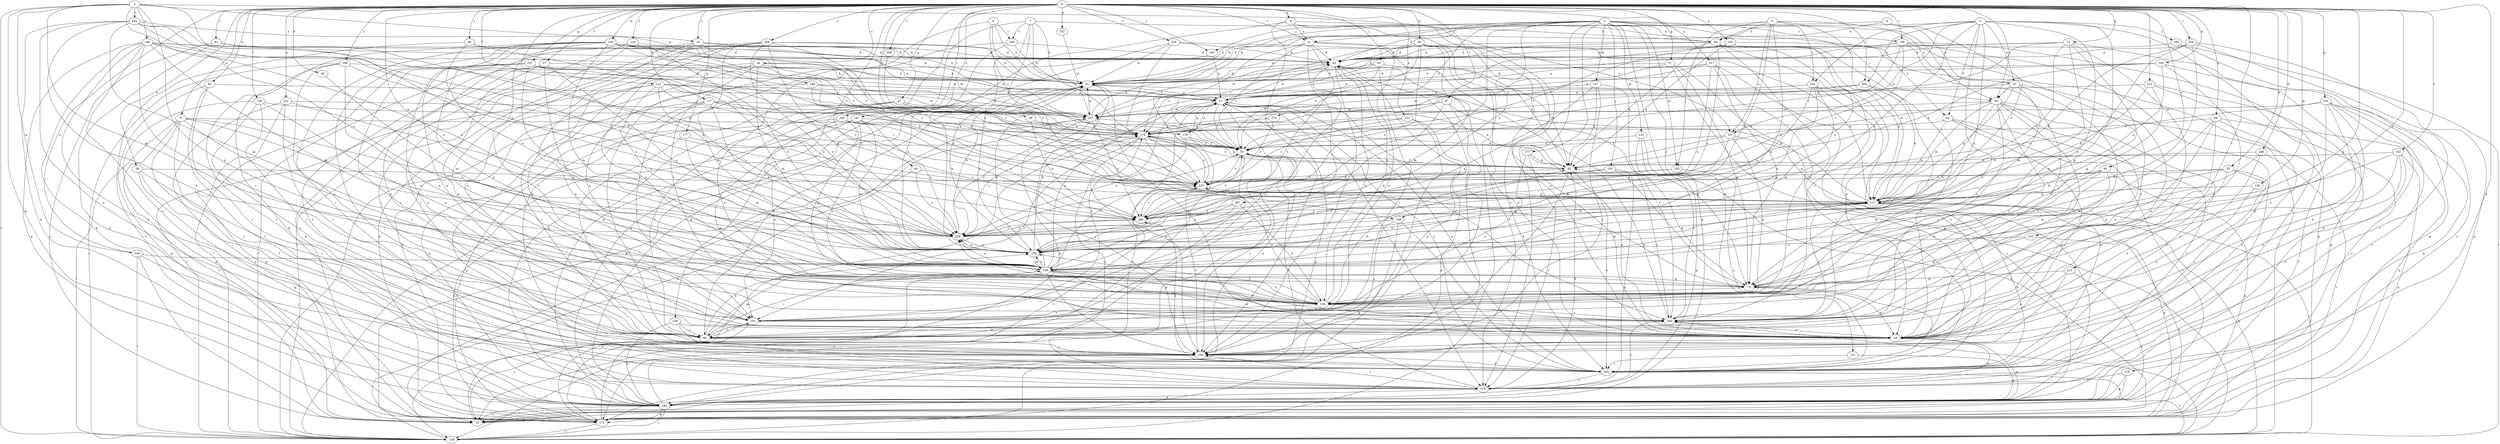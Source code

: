 strict digraph  {
0;
1;
2;
3;
4;
5;
6;
7;
8;
9;
10;
11;
17;
21;
23;
24;
31;
32;
35;
36;
39;
42;
43;
46;
49;
53;
54;
57;
59;
61;
63;
65;
67;
69;
71;
73;
75;
83;
84;
85;
87;
93;
95;
96;
99;
100;
103;
105;
106;
109;
116;
117;
122;
125;
128;
129;
130;
131;
135;
137;
139;
141;
145;
146;
150;
153;
155;
161;
162;
163;
167;
168;
169;
170;
171;
177;
182;
183;
185;
190;
191;
193;
194;
198;
200;
203;
205;
209;
210;
213;
215;
217;
224;
226;
229;
234;
236;
237;
239;
246;
247;
250;
251;
258;
259;
267;
268;
273;
277;
279;
0 -> 8  [label=a];
0 -> 9  [label=a];
0 -> 17  [label=b];
0 -> 23  [label=c];
0 -> 24  [label=c];
0 -> 31  [label=c];
0 -> 35  [label=d];
0 -> 36  [label=d];
0 -> 39  [label=d];
0 -> 42  [label=d];
0 -> 46  [label=e];
0 -> 49  [label=e];
0 -> 57  [label=f];
0 -> 59  [label=f];
0 -> 61  [label=f];
0 -> 67  [label=g];
0 -> 69  [label=g];
0 -> 71  [label=g];
0 -> 73  [label=g];
0 -> 75  [label=g];
0 -> 83  [label=h];
0 -> 87  [label=i];
0 -> 93  [label=i];
0 -> 95  [label=i];
0 -> 99  [label=j];
0 -> 100  [label=j];
0 -> 109  [label=k];
0 -> 116  [label=k];
0 -> 122  [label=l];
0 -> 125  [label=l];
0 -> 128  [label=l];
0 -> 130  [label=m];
0 -> 141  [label=n];
0 -> 145  [label=n];
0 -> 153  [label=o];
0 -> 155  [label=o];
0 -> 162  [label=p];
0 -> 163  [label=p];
0 -> 167  [label=p];
0 -> 177  [label=q];
0 -> 182  [label=q];
0 -> 185  [label=r];
0 -> 190  [label=r];
0 -> 198  [label=s];
0 -> 200  [label=s];
0 -> 209  [label=t];
0 -> 210  [label=t];
0 -> 213  [label=t];
0 -> 217  [label=u];
0 -> 224  [label=u];
0 -> 226  [label=u];
0 -> 229  [label=v];
0 -> 234  [label=v];
0 -> 239  [label=w];
0 -> 246  [label=w];
0 -> 250  [label=x];
0 -> 251  [label=x];
0 -> 258  [label=x];
0 -> 259  [label=y];
1 -> 10  [label=a];
1 -> 21  [label=b];
1 -> 31  [label=c];
1 -> 43  [label=d];
1 -> 63  [label=f];
1 -> 84  [label=h];
1 -> 100  [label=j];
1 -> 103  [label=j];
1 -> 105  [label=j];
1 -> 131  [label=m];
1 -> 135  [label=m];
1 -> 137  [label=m];
1 -> 183  [label=q];
1 -> 190  [label=r];
1 -> 215  [label=t];
1 -> 267  [label=y];
1 -> 268  [label=y];
1 -> 273  [label=z];
1 -> 277  [label=z];
2 -> 53  [label=e];
2 -> 129  [label=l];
2 -> 139  [label=m];
2 -> 145  [label=n];
2 -> 146  [label=n];
2 -> 150  [label=n];
2 -> 168  [label=p];
2 -> 183  [label=q];
2 -> 191  [label=r];
2 -> 226  [label=u];
2 -> 268  [label=y];
3 -> 10  [label=a];
3 -> 21  [label=b];
3 -> 53  [label=e];
3 -> 63  [label=f];
3 -> 75  [label=g];
3 -> 150  [label=n];
3 -> 161  [label=o];
3 -> 193  [label=r];
3 -> 200  [label=s];
3 -> 203  [label=s];
3 -> 215  [label=t];
3 -> 258  [label=x];
3 -> 268  [label=y];
4 -> 10  [label=a];
4 -> 21  [label=b];
4 -> 84  [label=h];
4 -> 117  [label=k];
5 -> 21  [label=b];
5 -> 53  [label=e];
5 -> 84  [label=h];
5 -> 95  [label=i];
5 -> 105  [label=j];
5 -> 117  [label=k];
5 -> 139  [label=m];
5 -> 169  [label=p];
5 -> 193  [label=r];
6 -> 21  [label=b];
6 -> 65  [label=f];
6 -> 194  [label=r];
6 -> 236  [label=v];
6 -> 279  [label=z];
7 -> 21  [label=b];
7 -> 84  [label=h];
7 -> 169  [label=p];
7 -> 183  [label=q];
7 -> 236  [label=v];
7 -> 258  [label=x];
7 -> 279  [label=z];
8 -> 31  [label=c];
8 -> 54  [label=e];
8 -> 95  [label=i];
8 -> 106  [label=j];
8 -> 183  [label=q];
8 -> 205  [label=s];
9 -> 32  [label=c];
9 -> 106  [label=j];
9 -> 129  [label=l];
9 -> 170  [label=p];
9 -> 194  [label=r];
9 -> 215  [label=t];
9 -> 226  [label=u];
9 -> 258  [label=x];
10 -> 54  [label=e];
10 -> 95  [label=i];
10 -> 96  [label=i];
10 -> 117  [label=k];
10 -> 150  [label=n];
10 -> 247  [label=w];
11 -> 43  [label=d];
11 -> 65  [label=f];
11 -> 106  [label=j];
11 -> 170  [label=p];
11 -> 171  [label=p];
11 -> 194  [label=r];
11 -> 205  [label=s];
11 -> 215  [label=t];
11 -> 247  [label=w];
17 -> 65  [label=f];
17 -> 96  [label=i];
17 -> 129  [label=l];
17 -> 161  [label=o];
17 -> 247  [label=w];
17 -> 258  [label=x];
17 -> 279  [label=z];
21 -> 11  [label=a];
21 -> 96  [label=i];
21 -> 171  [label=p];
21 -> 258  [label=x];
23 -> 43  [label=d];
23 -> 65  [label=f];
23 -> 106  [label=j];
23 -> 150  [label=n];
23 -> 161  [label=o];
23 -> 247  [label=w];
23 -> 279  [label=z];
24 -> 21  [label=b];
24 -> 65  [label=f];
24 -> 96  [label=i];
24 -> 139  [label=m];
24 -> 171  [label=p];
24 -> 205  [label=s];
24 -> 237  [label=v];
31 -> 43  [label=d];
31 -> 65  [label=f];
31 -> 96  [label=i];
31 -> 117  [label=k];
31 -> 161  [label=o];
31 -> 237  [label=v];
31 -> 258  [label=x];
32 -> 21  [label=b];
32 -> 279  [label=z];
35 -> 54  [label=e];
35 -> 106  [label=j];
35 -> 117  [label=k];
35 -> 205  [label=s];
35 -> 237  [label=v];
35 -> 258  [label=x];
36 -> 21  [label=b];
36 -> 43  [label=d];
36 -> 54  [label=e];
36 -> 65  [label=f];
36 -> 129  [label=l];
36 -> 139  [label=m];
36 -> 215  [label=t];
36 -> 268  [label=y];
36 -> 279  [label=z];
39 -> 96  [label=i];
39 -> 183  [label=q];
39 -> 215  [label=t];
39 -> 237  [label=v];
42 -> 139  [label=m];
43 -> 21  [label=b];
43 -> 54  [label=e];
43 -> 106  [label=j];
43 -> 129  [label=l];
43 -> 150  [label=n];
43 -> 161  [label=o];
43 -> 183  [label=q];
46 -> 171  [label=p];
46 -> 226  [label=u];
46 -> 237  [label=v];
49 -> 75  [label=g];
49 -> 139  [label=m];
49 -> 150  [label=n];
49 -> 171  [label=p];
49 -> 194  [label=r];
49 -> 237  [label=v];
53 -> 65  [label=f];
53 -> 85  [label=h];
53 -> 117  [label=k];
53 -> 150  [label=n];
53 -> 258  [label=x];
54 -> 21  [label=b];
54 -> 106  [label=j];
54 -> 183  [label=q];
57 -> 21  [label=b];
57 -> 75  [label=g];
57 -> 96  [label=i];
57 -> 129  [label=l];
57 -> 161  [label=o];
57 -> 205  [label=s];
57 -> 258  [label=x];
59 -> 268  [label=y];
59 -> 279  [label=z];
61 -> 32  [label=c];
61 -> 43  [label=d];
61 -> 183  [label=q];
61 -> 268  [label=y];
63 -> 32  [label=c];
63 -> 117  [label=k];
63 -> 205  [label=s];
63 -> 215  [label=t];
63 -> 279  [label=z];
65 -> 32  [label=c];
65 -> 85  [label=h];
65 -> 106  [label=j];
65 -> 171  [label=p];
65 -> 237  [label=v];
67 -> 65  [label=f];
67 -> 96  [label=i];
67 -> 150  [label=n];
67 -> 183  [label=q];
67 -> 237  [label=v];
67 -> 247  [label=w];
69 -> 54  [label=e];
69 -> 150  [label=n];
69 -> 161  [label=o];
69 -> 171  [label=p];
69 -> 205  [label=s];
69 -> 279  [label=z];
71 -> 21  [label=b];
71 -> 65  [label=f];
71 -> 75  [label=g];
71 -> 129  [label=l];
71 -> 205  [label=s];
73 -> 11  [label=a];
73 -> 43  [label=d];
73 -> 65  [label=f];
73 -> 75  [label=g];
73 -> 96  [label=i];
73 -> 117  [label=k];
73 -> 139  [label=m];
73 -> 183  [label=q];
75 -> 43  [label=d];
75 -> 54  [label=e];
75 -> 150  [label=n];
75 -> 205  [label=s];
83 -> 11  [label=a];
83 -> 106  [label=j];
83 -> 171  [label=p];
83 -> 215  [label=t];
84 -> 43  [label=d];
84 -> 54  [label=e];
84 -> 85  [label=h];
84 -> 117  [label=k];
84 -> 150  [label=n];
84 -> 194  [label=r];
84 -> 226  [label=u];
84 -> 247  [label=w];
85 -> 11  [label=a];
85 -> 65  [label=f];
85 -> 106  [label=j];
85 -> 205  [label=s];
85 -> 237  [label=v];
85 -> 247  [label=w];
85 -> 279  [label=z];
87 -> 75  [label=g];
87 -> 106  [label=j];
87 -> 247  [label=w];
87 -> 258  [label=x];
87 -> 279  [label=z];
93 -> 21  [label=b];
93 -> 65  [label=f];
93 -> 85  [label=h];
93 -> 96  [label=i];
93 -> 279  [label=z];
95 -> 32  [label=c];
95 -> 54  [label=e];
95 -> 85  [label=h];
95 -> 96  [label=i];
95 -> 106  [label=j];
95 -> 117  [label=k];
95 -> 194  [label=r];
95 -> 205  [label=s];
95 -> 247  [label=w];
95 -> 258  [label=x];
96 -> 106  [label=j];
96 -> 139  [label=m];
96 -> 161  [label=o];
96 -> 258  [label=x];
99 -> 32  [label=c];
99 -> 43  [label=d];
99 -> 226  [label=u];
99 -> 268  [label=y];
100 -> 11  [label=a];
100 -> 183  [label=q];
103 -> 75  [label=g];
103 -> 183  [label=q];
103 -> 194  [label=r];
103 -> 237  [label=v];
103 -> 258  [label=x];
105 -> 205  [label=s];
105 -> 237  [label=v];
105 -> 268  [label=y];
106 -> 129  [label=l];
106 -> 205  [label=s];
106 -> 237  [label=v];
109 -> 11  [label=a];
109 -> 21  [label=b];
109 -> 85  [label=h];
109 -> 117  [label=k];
109 -> 194  [label=r];
109 -> 215  [label=t];
116 -> 32  [label=c];
116 -> 183  [label=q];
116 -> 215  [label=t];
117 -> 21  [label=b];
117 -> 129  [label=l];
117 -> 139  [label=m];
117 -> 171  [label=p];
117 -> 194  [label=r];
117 -> 258  [label=x];
117 -> 268  [label=y];
122 -> 11  [label=a];
122 -> 129  [label=l];
122 -> 150  [label=n];
122 -> 226  [label=u];
122 -> 237  [label=v];
122 -> 247  [label=w];
122 -> 258  [label=x];
125 -> 11  [label=a];
125 -> 32  [label=c];
125 -> 117  [label=k];
125 -> 150  [label=n];
125 -> 183  [label=q];
128 -> 96  [label=i];
128 -> 106  [label=j];
128 -> 150  [label=n];
128 -> 171  [label=p];
128 -> 247  [label=w];
129 -> 117  [label=k];
129 -> 194  [label=r];
129 -> 247  [label=w];
130 -> 54  [label=e];
130 -> 117  [label=k];
131 -> 183  [label=q];
131 -> 205  [label=s];
135 -> 65  [label=f];
135 -> 171  [label=p];
135 -> 183  [label=q];
135 -> 194  [label=r];
137 -> 11  [label=a];
137 -> 85  [label=h];
137 -> 106  [label=j];
137 -> 194  [label=r];
137 -> 258  [label=x];
139 -> 11  [label=a];
139 -> 21  [label=b];
139 -> 54  [label=e];
139 -> 65  [label=f];
139 -> 75  [label=g];
139 -> 96  [label=i];
139 -> 106  [label=j];
139 -> 117  [label=k];
139 -> 150  [label=n];
139 -> 171  [label=p];
139 -> 194  [label=r];
139 -> 226  [label=u];
139 -> 258  [label=x];
141 -> 54  [label=e];
141 -> 129  [label=l];
141 -> 139  [label=m];
141 -> 150  [label=n];
141 -> 226  [label=u];
141 -> 279  [label=z];
145 -> 32  [label=c];
145 -> 106  [label=j];
145 -> 129  [label=l];
145 -> 139  [label=m];
146 -> 21  [label=b];
146 -> 43  [label=d];
146 -> 65  [label=f];
146 -> 117  [label=k];
146 -> 139  [label=m];
146 -> 171  [label=p];
146 -> 183  [label=q];
146 -> 194  [label=r];
146 -> 205  [label=s];
146 -> 215  [label=t];
150 -> 43  [label=d];
150 -> 85  [label=h];
150 -> 161  [label=o];
150 -> 194  [label=r];
150 -> 226  [label=u];
150 -> 237  [label=v];
150 -> 258  [label=x];
153 -> 54  [label=e];
153 -> 75  [label=g];
153 -> 85  [label=h];
153 -> 96  [label=i];
153 -> 171  [label=p];
153 -> 205  [label=s];
155 -> 75  [label=g];
155 -> 171  [label=p];
155 -> 258  [label=x];
161 -> 11  [label=a];
161 -> 32  [label=c];
161 -> 96  [label=i];
162 -> 247  [label=w];
163 -> 43  [label=d];
163 -> 65  [label=f];
163 -> 85  [label=h];
163 -> 129  [label=l];
163 -> 194  [label=r];
163 -> 247  [label=w];
163 -> 268  [label=y];
167 -> 11  [label=a];
167 -> 21  [label=b];
167 -> 54  [label=e];
167 -> 129  [label=l];
167 -> 161  [label=o];
167 -> 226  [label=u];
167 -> 258  [label=x];
167 -> 279  [label=z];
168 -> 11  [label=a];
168 -> 75  [label=g];
168 -> 117  [label=k];
168 -> 247  [label=w];
169 -> 96  [label=i];
169 -> 183  [label=q];
169 -> 205  [label=s];
169 -> 226  [label=u];
170 -> 11  [label=a];
170 -> 65  [label=f];
170 -> 129  [label=l];
170 -> 226  [label=u];
171 -> 129  [label=l];
171 -> 237  [label=v];
177 -> 65  [label=f];
177 -> 96  [label=i];
177 -> 139  [label=m];
182 -> 54  [label=e];
182 -> 106  [label=j];
182 -> 150  [label=n];
182 -> 183  [label=q];
182 -> 194  [label=r];
182 -> 215  [label=t];
182 -> 237  [label=v];
182 -> 247  [label=w];
183 -> 11  [label=a];
183 -> 32  [label=c];
183 -> 129  [label=l];
183 -> 171  [label=p];
185 -> 75  [label=g];
185 -> 161  [label=o];
185 -> 171  [label=p];
185 -> 237  [label=v];
185 -> 268  [label=y];
185 -> 279  [label=z];
190 -> 21  [label=b];
190 -> 43  [label=d];
190 -> 54  [label=e];
190 -> 65  [label=f];
190 -> 171  [label=p];
190 -> 194  [label=r];
190 -> 205  [label=s];
190 -> 237  [label=v];
191 -> 54  [label=e];
191 -> 117  [label=k];
191 -> 139  [label=m];
191 -> 183  [label=q];
191 -> 205  [label=s];
191 -> 226  [label=u];
191 -> 268  [label=y];
191 -> 23  [label=t];
193 -> 11  [label=a];
193 -> 32  [label=c];
193 -> 139  [label=m];
193 -> 183  [label=q];
193 -> 226  [label=u];
193 -> 247  [label=w];
193 -> 258  [label=x];
194 -> 54  [label=e];
194 -> 85  [label=h];
198 -> 21  [label=b];
198 -> 129  [label=l];
198 -> 150  [label=n];
198 -> 161  [label=o];
198 -> 205  [label=s];
198 -> 226  [label=u];
200 -> 11  [label=a];
200 -> 54  [label=e];
200 -> 117  [label=k];
200 -> 279  [label=z];
203 -> 43  [label=d];
203 -> 129  [label=l];
203 -> 171  [label=p];
205 -> 11  [label=a];
205 -> 117  [label=k];
205 -> 129  [label=l];
205 -> 215  [label=t];
205 -> 268  [label=y];
209 -> 237  [label=v];
210 -> 43  [label=d];
210 -> 106  [label=j];
210 -> 129  [label=l];
210 -> 171  [label=p];
210 -> 258  [label=x];
213 -> 32  [label=c];
213 -> 54  [label=e];
213 -> 75  [label=g];
213 -> 106  [label=j];
215 -> 54  [label=e];
215 -> 65  [label=f];
215 -> 85  [label=h];
215 -> 106  [label=j];
215 -> 183  [label=q];
215 -> 194  [label=r];
215 -> 279  [label=z];
217 -> 21  [label=b];
217 -> 75  [label=g];
217 -> 106  [label=j];
217 -> 205  [label=s];
217 -> 226  [label=u];
217 -> 279  [label=z];
224 -> 32  [label=c];
224 -> 96  [label=i];
224 -> 171  [label=p];
224 -> 226  [label=u];
224 -> 247  [label=w];
226 -> 21  [label=b];
226 -> 237  [label=v];
226 -> 258  [label=x];
226 -> 268  [label=y];
226 -> 279  [label=z];
229 -> 21  [label=b];
229 -> 43  [label=d];
229 -> 85  [label=h];
229 -> 183  [label=q];
229 -> 279  [label=z];
234 -> 32  [label=c];
234 -> 43  [label=d];
234 -> 117  [label=k];
234 -> 150  [label=n];
234 -> 171  [label=p];
234 -> 258  [label=x];
236 -> 21  [label=b];
236 -> 43  [label=d];
236 -> 215  [label=t];
236 -> 258  [label=x];
237 -> 117  [label=k];
237 -> 268  [label=y];
237 -> 279  [label=z];
239 -> 11  [label=a];
239 -> 21  [label=b];
239 -> 43  [label=d];
239 -> 96  [label=i];
239 -> 106  [label=j];
239 -> 117  [label=k];
239 -> 139  [label=m];
239 -> 150  [label=n];
239 -> 161  [label=o];
239 -> 183  [label=q];
239 -> 194  [label=r];
239 -> 237  [label=v];
239 -> 247  [label=w];
246 -> 32  [label=c];
246 -> 54  [label=e];
246 -> 85  [label=h];
246 -> 139  [label=m];
247 -> 21  [label=b];
247 -> 32  [label=c];
247 -> 43  [label=d];
247 -> 106  [label=j];
247 -> 226  [label=u];
247 -> 268  [label=y];
247 -> 279  [label=z];
250 -> 21  [label=b];
250 -> 43  [label=d];
250 -> 54  [label=e];
250 -> 96  [label=i];
250 -> 139  [label=m];
250 -> 171  [label=p];
250 -> 226  [label=u];
250 -> 237  [label=v];
250 -> 258  [label=x];
251 -> 106  [label=j];
251 -> 171  [label=p];
251 -> 237  [label=v];
251 -> 279  [label=z];
258 -> 11  [label=a];
258 -> 21  [label=b];
258 -> 139  [label=m];
258 -> 226  [label=u];
259 -> 54  [label=e];
259 -> 96  [label=i];
259 -> 183  [label=q];
259 -> 205  [label=s];
267 -> 139  [label=m];
267 -> 150  [label=n];
267 -> 226  [label=u];
267 -> 268  [label=y];
268 -> 65  [label=f];
268 -> 117  [label=k];
268 -> 226  [label=u];
273 -> 237  [label=v];
273 -> 279  [label=z];
277 -> 54  [label=e];
277 -> 85  [label=h];
277 -> 161  [label=o];
277 -> 215  [label=t];
279 -> 65  [label=f];
279 -> 75  [label=g];
279 -> 85  [label=h];
279 -> 161  [label=o];
279 -> 215  [label=t];
279 -> 237  [label=v];
}
